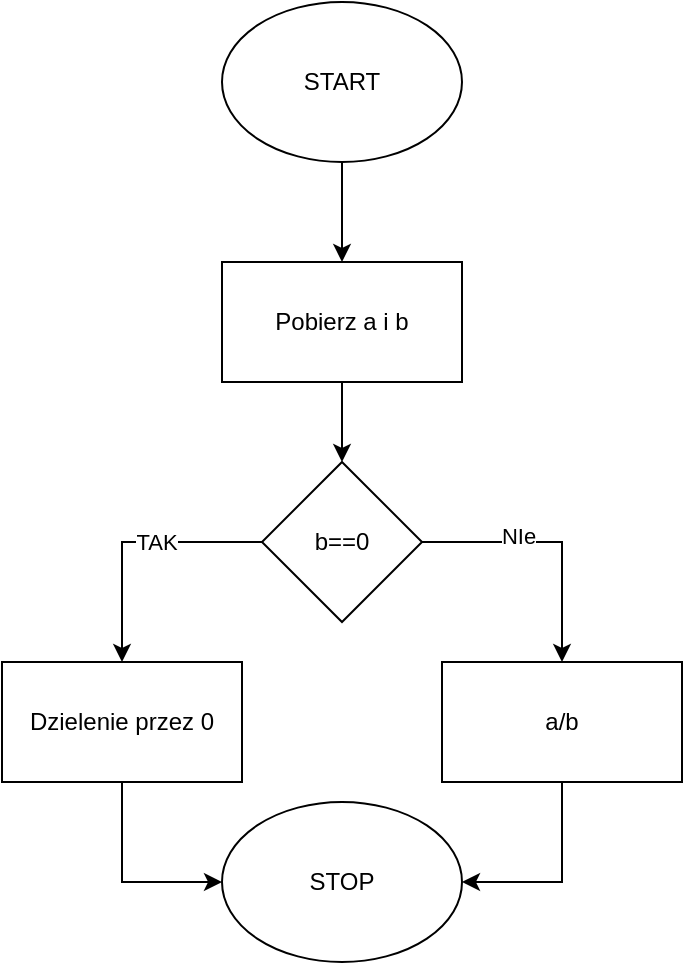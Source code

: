 <mxfile version="20.8.23" type="github">
  <diagram name="Strona-1" id="_xmPJYjkQ2WJkf1YPbaS">
    <mxGraphModel dx="814" dy="462" grid="1" gridSize="10" guides="1" tooltips="1" connect="1" arrows="1" fold="1" page="1" pageScale="1" pageWidth="827" pageHeight="1169" math="0" shadow="0">
      <root>
        <mxCell id="0" />
        <mxCell id="1" parent="0" />
        <mxCell id="blq9MUtso62nvFPrP9PC-3" style="edgeStyle=orthogonalEdgeStyle;rounded=0;orthogonalLoop=1;jettySize=auto;html=1;entryX=0.5;entryY=0;entryDx=0;entryDy=0;" edge="1" parent="1" source="blq9MUtso62nvFPrP9PC-1" target="blq9MUtso62nvFPrP9PC-2">
          <mxGeometry relative="1" as="geometry" />
        </mxCell>
        <mxCell id="blq9MUtso62nvFPrP9PC-1" value="START" style="ellipse;whiteSpace=wrap;html=1;" vertex="1" parent="1">
          <mxGeometry x="340" y="90" width="120" height="80" as="geometry" />
        </mxCell>
        <mxCell id="blq9MUtso62nvFPrP9PC-7" style="edgeStyle=orthogonalEdgeStyle;rounded=0;orthogonalLoop=1;jettySize=auto;html=1;entryX=0.5;entryY=0;entryDx=0;entryDy=0;" edge="1" parent="1" source="blq9MUtso62nvFPrP9PC-2" target="blq9MUtso62nvFPrP9PC-4">
          <mxGeometry relative="1" as="geometry" />
        </mxCell>
        <mxCell id="blq9MUtso62nvFPrP9PC-2" value="Pobierz a i b" style="rounded=0;whiteSpace=wrap;html=1;" vertex="1" parent="1">
          <mxGeometry x="340" y="220" width="120" height="60" as="geometry" />
        </mxCell>
        <mxCell id="blq9MUtso62nvFPrP9PC-9" style="edgeStyle=orthogonalEdgeStyle;rounded=0;orthogonalLoop=1;jettySize=auto;html=1;entryX=0.5;entryY=0;entryDx=0;entryDy=0;" edge="1" parent="1" source="blq9MUtso62nvFPrP9PC-4" target="blq9MUtso62nvFPrP9PC-8">
          <mxGeometry relative="1" as="geometry" />
        </mxCell>
        <mxCell id="blq9MUtso62nvFPrP9PC-14" value="TAK" style="edgeLabel;html=1;align=center;verticalAlign=middle;resizable=0;points=[];" vertex="1" connectable="0" parent="blq9MUtso62nvFPrP9PC-9">
          <mxGeometry x="-0.185" relative="1" as="geometry">
            <mxPoint as="offset" />
          </mxGeometry>
        </mxCell>
        <mxCell id="blq9MUtso62nvFPrP9PC-11" style="edgeStyle=orthogonalEdgeStyle;rounded=0;orthogonalLoop=1;jettySize=auto;html=1;entryX=0.5;entryY=0;entryDx=0;entryDy=0;" edge="1" parent="1" source="blq9MUtso62nvFPrP9PC-4" target="blq9MUtso62nvFPrP9PC-10">
          <mxGeometry relative="1" as="geometry" />
        </mxCell>
        <mxCell id="blq9MUtso62nvFPrP9PC-15" value="NIe" style="edgeLabel;html=1;align=center;verticalAlign=middle;resizable=0;points=[];" vertex="1" connectable="0" parent="blq9MUtso62nvFPrP9PC-11">
          <mxGeometry x="-0.271" y="3" relative="1" as="geometry">
            <mxPoint as="offset" />
          </mxGeometry>
        </mxCell>
        <mxCell id="blq9MUtso62nvFPrP9PC-4" value="b==0" style="rhombus;whiteSpace=wrap;html=1;" vertex="1" parent="1">
          <mxGeometry x="360" y="320" width="80" height="80" as="geometry" />
        </mxCell>
        <mxCell id="blq9MUtso62nvFPrP9PC-16" style="edgeStyle=orthogonalEdgeStyle;rounded=0;orthogonalLoop=1;jettySize=auto;html=1;entryX=0;entryY=0.5;entryDx=0;entryDy=0;exitX=0.5;exitY=1;exitDx=0;exitDy=0;" edge="1" parent="1" source="blq9MUtso62nvFPrP9PC-8" target="blq9MUtso62nvFPrP9PC-12">
          <mxGeometry relative="1" as="geometry" />
        </mxCell>
        <mxCell id="blq9MUtso62nvFPrP9PC-8" value="Dzielenie przez 0" style="rounded=0;whiteSpace=wrap;html=1;" vertex="1" parent="1">
          <mxGeometry x="230" y="420" width="120" height="60" as="geometry" />
        </mxCell>
        <mxCell id="blq9MUtso62nvFPrP9PC-13" style="edgeStyle=orthogonalEdgeStyle;rounded=0;orthogonalLoop=1;jettySize=auto;html=1;entryX=1;entryY=0.5;entryDx=0;entryDy=0;" edge="1" parent="1" source="blq9MUtso62nvFPrP9PC-10" target="blq9MUtso62nvFPrP9PC-12">
          <mxGeometry relative="1" as="geometry" />
        </mxCell>
        <mxCell id="blq9MUtso62nvFPrP9PC-10" value="a/b" style="rounded=0;whiteSpace=wrap;html=1;" vertex="1" parent="1">
          <mxGeometry x="450" y="420" width="120" height="60" as="geometry" />
        </mxCell>
        <mxCell id="blq9MUtso62nvFPrP9PC-12" value="STOP" style="ellipse;whiteSpace=wrap;html=1;" vertex="1" parent="1">
          <mxGeometry x="340" y="490" width="120" height="80" as="geometry" />
        </mxCell>
      </root>
    </mxGraphModel>
  </diagram>
</mxfile>
